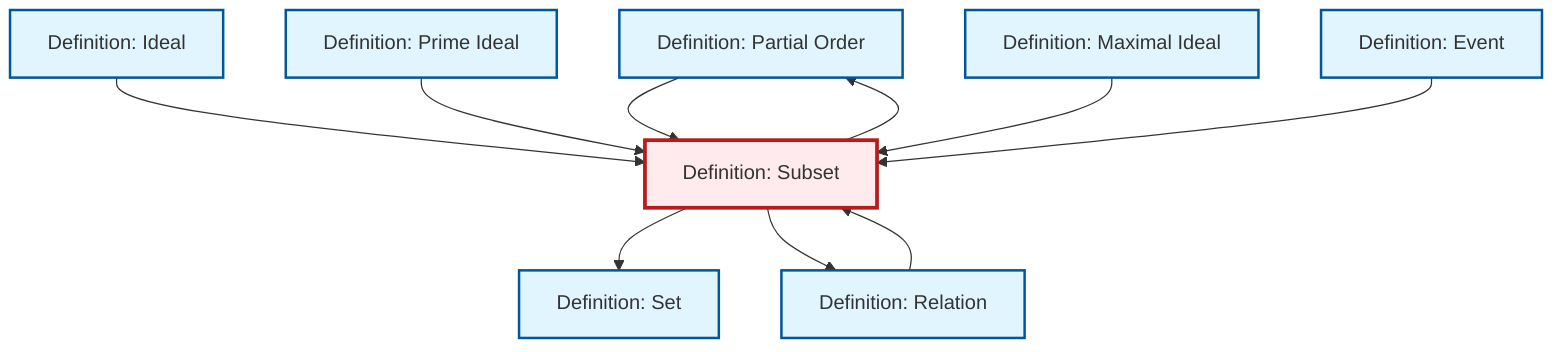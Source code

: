 graph TD
    classDef definition fill:#e1f5fe,stroke:#01579b,stroke-width:2px
    classDef theorem fill:#f3e5f5,stroke:#4a148c,stroke-width:2px
    classDef axiom fill:#fff3e0,stroke:#e65100,stroke-width:2px
    classDef example fill:#e8f5e9,stroke:#1b5e20,stroke-width:2px
    classDef current fill:#ffebee,stroke:#b71c1c,stroke-width:3px
    def-set["Definition: Set"]:::definition
    def-partial-order["Definition: Partial Order"]:::definition
    def-maximal-ideal["Definition: Maximal Ideal"]:::definition
    def-event["Definition: Event"]:::definition
    def-subset["Definition: Subset"]:::definition
    def-prime-ideal["Definition: Prime Ideal"]:::definition
    def-ideal["Definition: Ideal"]:::definition
    def-relation["Definition: Relation"]:::definition
    def-partial-order --> def-subset
    def-ideal --> def-subset
    def-prime-ideal --> def-subset
    def-maximal-ideal --> def-subset
    def-subset --> def-partial-order
    def-relation --> def-subset
    def-subset --> def-set
    def-subset --> def-relation
    def-event --> def-subset
    class def-subset current